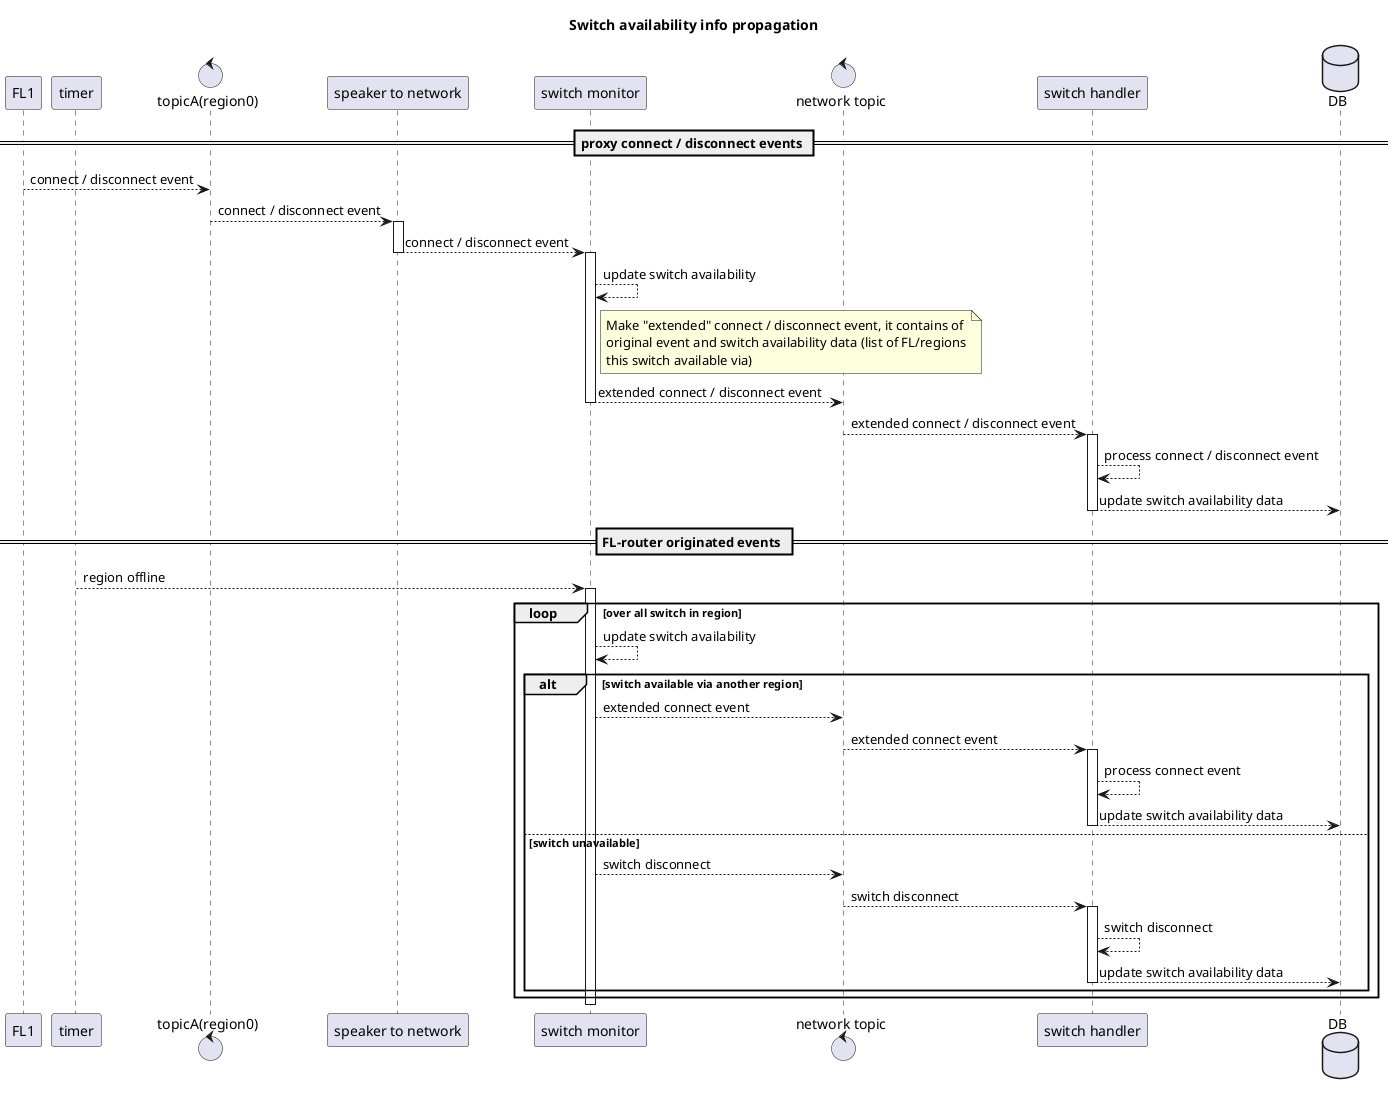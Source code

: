 @startuml
title Switch availability info propagation

participant FL1
participant timer
control topic_a as "topicA(region0)"

participant speaker_to_network as "speaker to network"
participant switch_monitor as "switch monitor"

control network_topic as "network topic"

participant switch_handler as "switch handler"
database DB

== proxy connect / disconnect events ==
FL1 --> topic_a: connect / disconnect event

topic_a --> speaker_to_network: connect / disconnect event
activate speaker_to_network
speaker_to_network --> switch_monitor: connect / disconnect event
deactivate speaker_to_network
activate switch_monitor
switch_monitor --> switch_monitor: update switch availability
note right of switch_monitor
  Make "extended" connect / disconnect event, it contains of
  original event and switch availability data (list of FL/regions
  this switch available via)
end note
switch_monitor --> network_topic: extended connect / disconnect event
deactivate switch_monitor

network_topic --> switch_handler: extended connect / disconnect event
activate switch_handler
switch_handler --> switch_handler: process connect / disconnect event
switch_handler --> DB: update switch availability data
deactivate switch_handler

== FL-router originated events ==

timer --> switch_monitor: region offline
activate switch_monitor
loop over all switch in region
  switch_monitor --> switch_monitor: update switch availability
  deactivate switch_handler
    alt switch available via another region
      switch_monitor --> network_topic: extended connect event
      network_topic --> switch_handler: extended connect event
      activate switch_handler
      switch_handler --> switch_handler: process connect event
      switch_handler --> DB: update switch availability data
      deactivate switch_handler
    else switch unavailable
      switch_monitor --> network_topic: switch disconnect
      network_topic --> switch_handler: switch disconnect
      activate switch_handler
      switch_handler --> switch_handler: switch disconnect
      switch_handler --> DB: update switch availability data
      deactivate switch_handler
    end if
end loop
deactivate switch_monitor

@enduml
